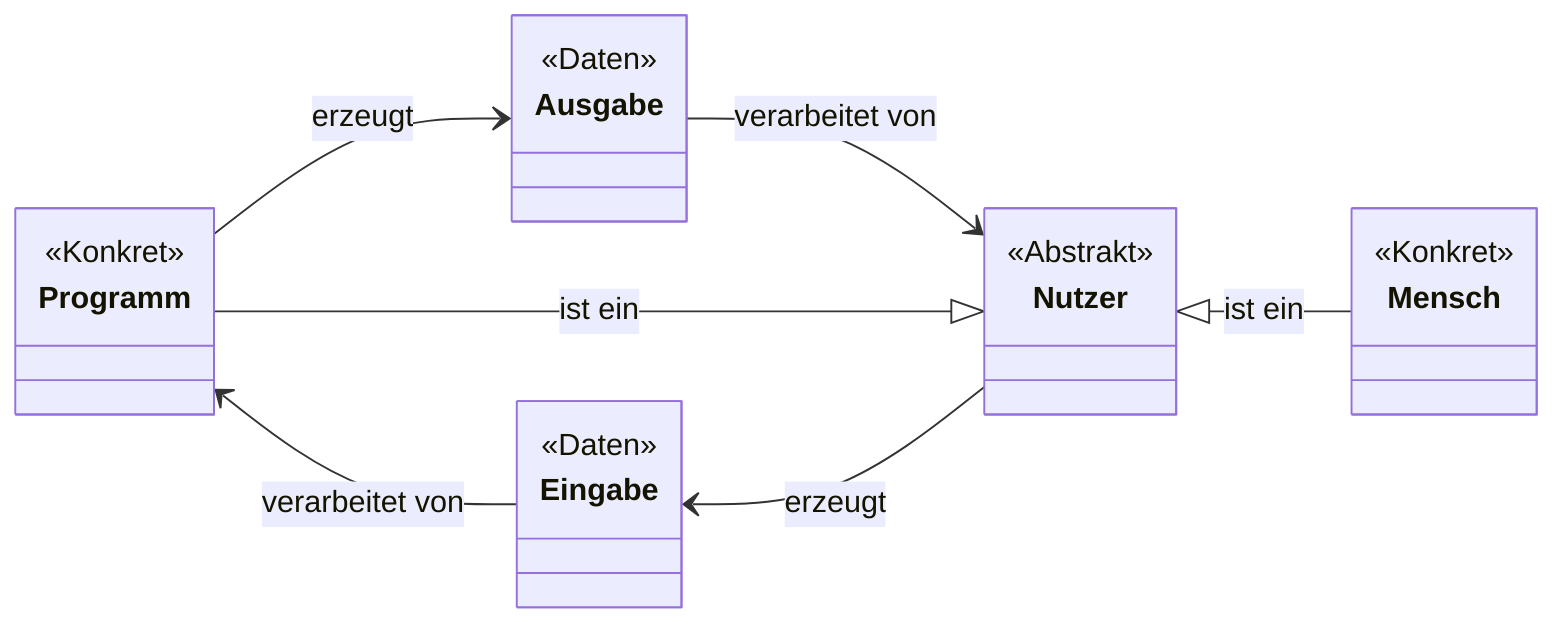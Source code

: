 classDiagram

    direction LR

    class Programm {
        <<Konkret>>
    }
    class Eingabe {
        <<Daten>>
    }
    class Ausgabe {
        <<Daten>>
    }
    class Nutzer {
        <<Abstrakt>>
    }
    class Mensch {
        <<Konkret>>
    }

    Programm --> Ausgabe : erzeugt

    Ausgabe --> Nutzer : verarbeitet von

    Programm --|> Nutzer : ist ein

    Eingabe <-- Nutzer : erzeugt

    Programm <-- Eingabe : verarbeitet von

    Nutzer <|-- Mensch : ist ein